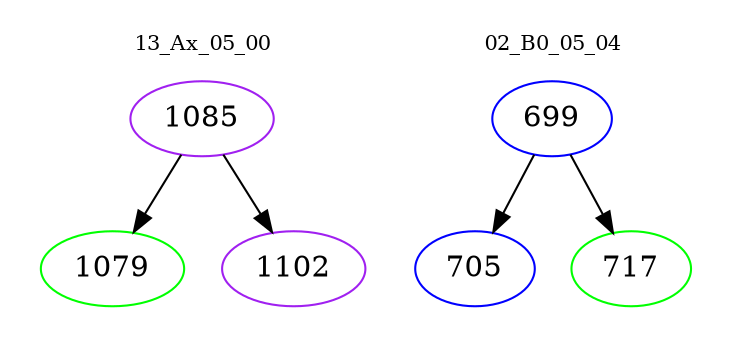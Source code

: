 digraph{
subgraph cluster_0 {
color = white
label = "13_Ax_05_00";
fontsize=10;
T0_1085 [label="1085", color="purple"]
T0_1085 -> T0_1079 [color="black"]
T0_1079 [label="1079", color="green"]
T0_1085 -> T0_1102 [color="black"]
T0_1102 [label="1102", color="purple"]
}
subgraph cluster_1 {
color = white
label = "02_B0_05_04";
fontsize=10;
T1_699 [label="699", color="blue"]
T1_699 -> T1_705 [color="black"]
T1_705 [label="705", color="blue"]
T1_699 -> T1_717 [color="black"]
T1_717 [label="717", color="green"]
}
}
